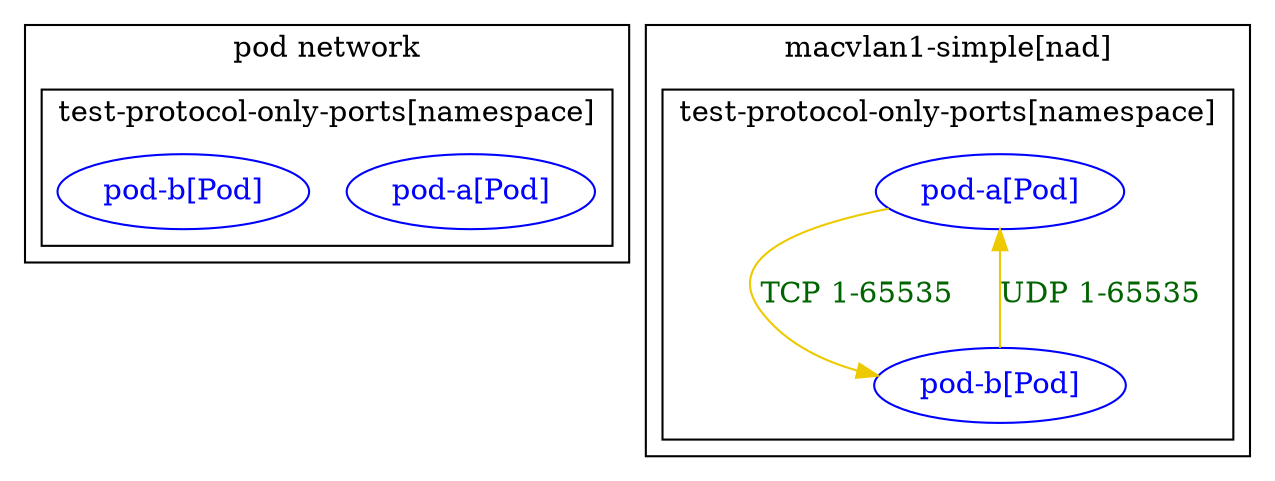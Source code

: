 digraph {
	subgraph "cluster_pod_network" {
	label="pod network"
	subgraph "cluster_test_protocol_only_ports[namespace]" {
		color="black"
		fontcolor="black"
		"test-protocol-only-ports/pod-a[Pod]" [label="pod-a[Pod]" color="blue" fontcolor="blue"]
		"test-protocol-only-ports/pod-b[Pod]" [label="pod-b[Pod]" color="blue" fontcolor="blue"]
		label="test-protocol-only-ports[namespace]"
	}
	}
	subgraph "cluster_macvlan1-simple" {
	label="macvlan1-simple[nad]"
	subgraph "cluster_test_protocol_only_ports[namespace]" {
		color="black"
		fontcolor="black"
		"test-protocol-only-ports/pod-a[Pod]macvlan1-simple" [label="pod-a[Pod]" color="blue" fontcolor="blue"]
		"test-protocol-only-ports/pod-b[Pod]macvlan1-simple" [label="pod-b[Pod]" color="blue" fontcolor="blue"]
		label="test-protocol-only-ports[namespace]"
	}
	}
	"test-protocol-only-ports/pod-a[Pod]macvlan1-simple" -> "test-protocol-only-ports/pod-b[Pod]macvlan1-simple" [label="TCP 1-65535" color="gold2" fontcolor="darkgreen" weight=0.5]
	"test-protocol-only-ports/pod-b[Pod]macvlan1-simple" -> "test-protocol-only-ports/pod-a[Pod]macvlan1-simple" [label="UDP 1-65535" color="gold2" fontcolor="darkgreen" weight=1]
}